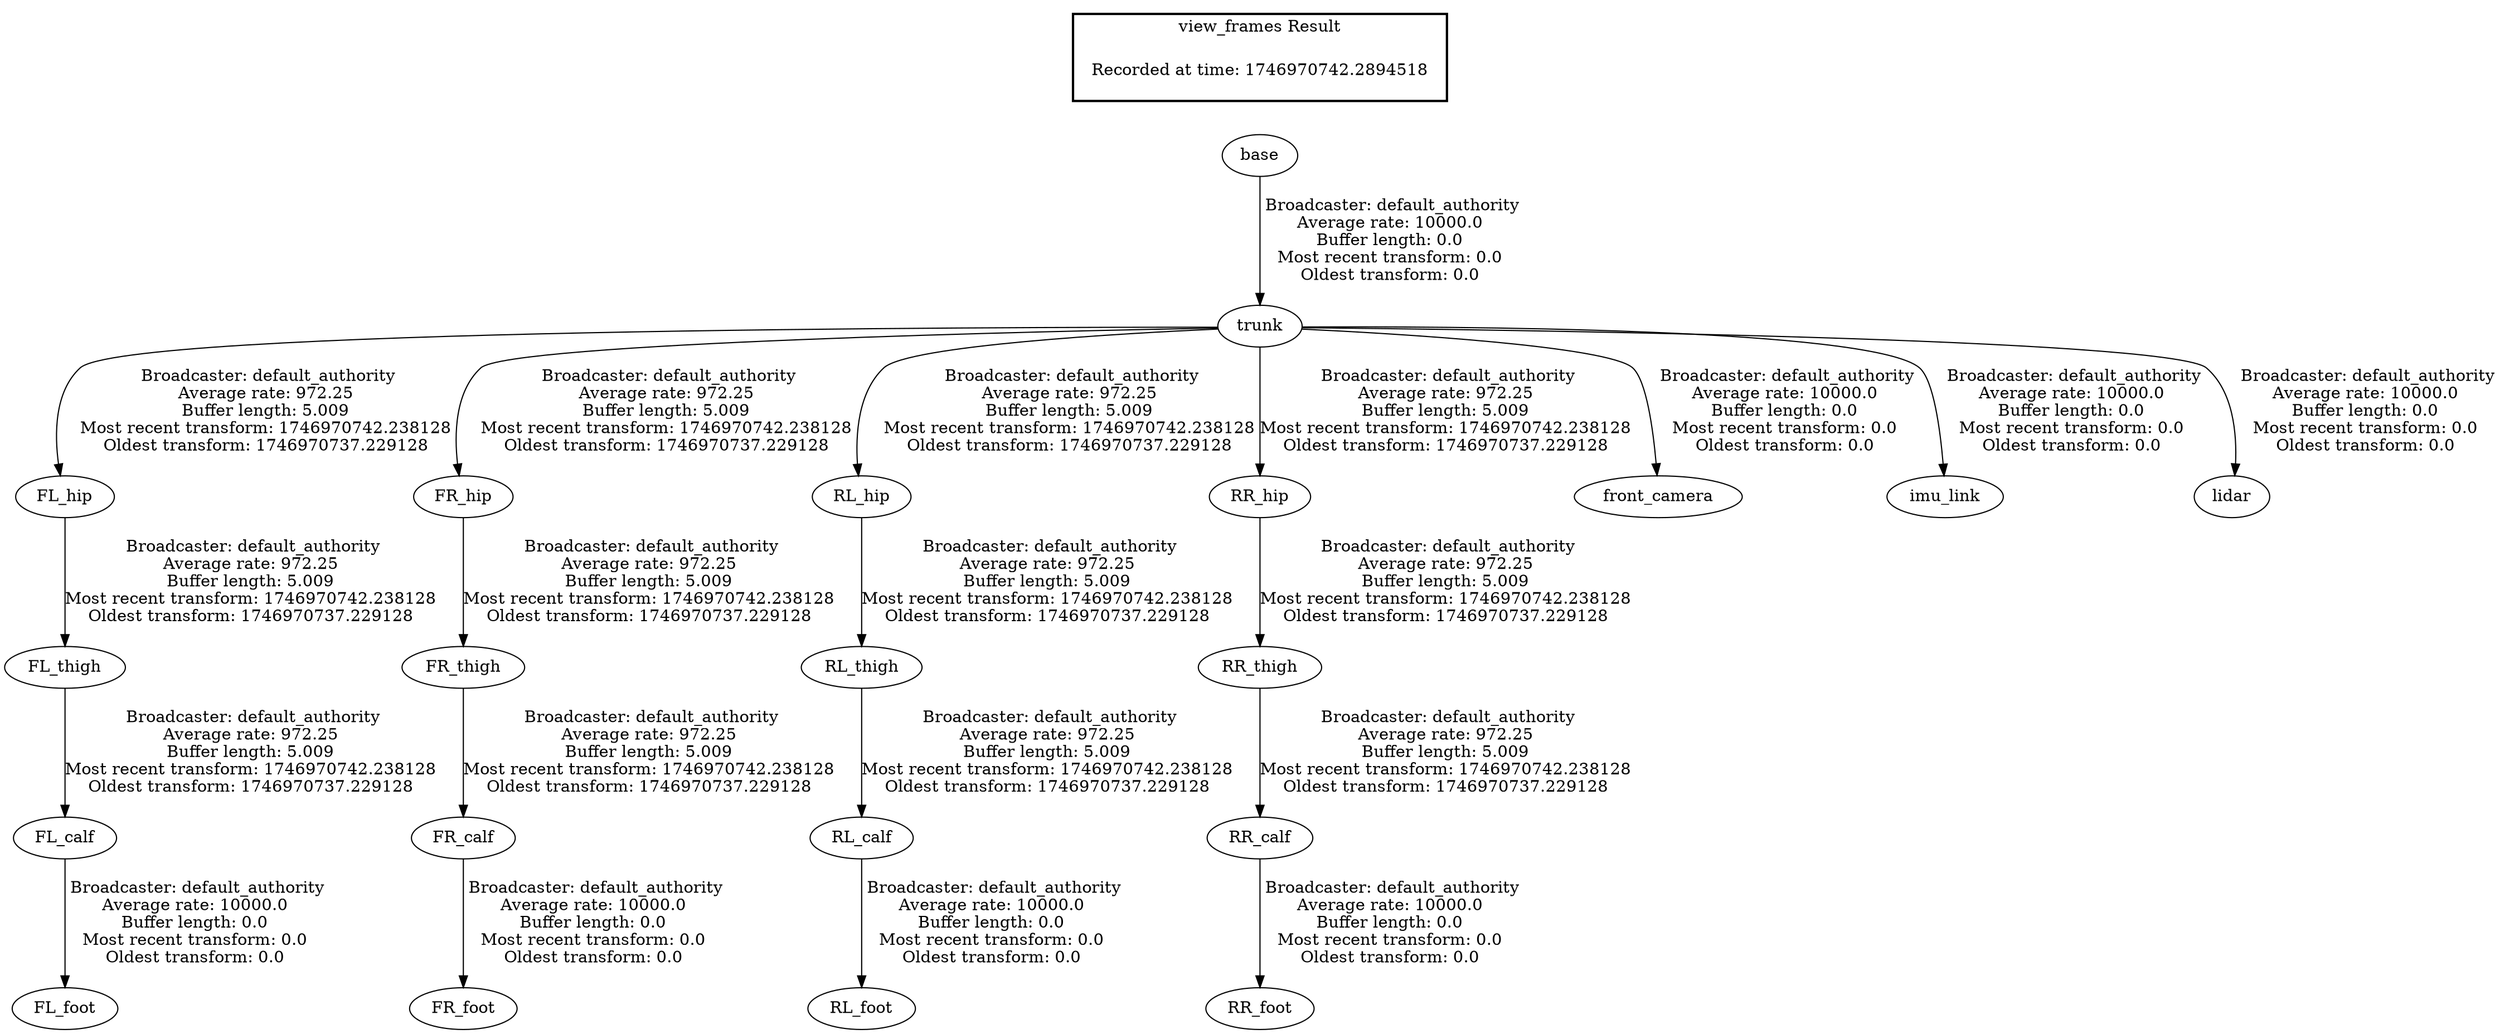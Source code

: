 digraph G {
"FL_thigh" -> "FL_calf"[label=" Broadcaster: default_authority\nAverage rate: 972.25\nBuffer length: 5.009\nMost recent transform: 1746970742.238128\nOldest transform: 1746970737.229128\n"];
"FL_hip" -> "FL_thigh"[label=" Broadcaster: default_authority\nAverage rate: 972.25\nBuffer length: 5.009\nMost recent transform: 1746970742.238128\nOldest transform: 1746970737.229128\n"];
"trunk" -> "FL_hip"[label=" Broadcaster: default_authority\nAverage rate: 972.25\nBuffer length: 5.009\nMost recent transform: 1746970742.238128\nOldest transform: 1746970737.229128\n"];
"base" -> "trunk"[label=" Broadcaster: default_authority\nAverage rate: 10000.0\nBuffer length: 0.0\nMost recent transform: 0.0\nOldest transform: 0.0\n"];
"FR_thigh" -> "FR_calf"[label=" Broadcaster: default_authority\nAverage rate: 972.25\nBuffer length: 5.009\nMost recent transform: 1746970742.238128\nOldest transform: 1746970737.229128\n"];
"FR_hip" -> "FR_thigh"[label=" Broadcaster: default_authority\nAverage rate: 972.25\nBuffer length: 5.009\nMost recent transform: 1746970742.238128\nOldest transform: 1746970737.229128\n"];
"trunk" -> "FR_hip"[label=" Broadcaster: default_authority\nAverage rate: 972.25\nBuffer length: 5.009\nMost recent transform: 1746970742.238128\nOldest transform: 1746970737.229128\n"];
"RL_thigh" -> "RL_calf"[label=" Broadcaster: default_authority\nAverage rate: 972.25\nBuffer length: 5.009\nMost recent transform: 1746970742.238128\nOldest transform: 1746970737.229128\n"];
"RL_hip" -> "RL_thigh"[label=" Broadcaster: default_authority\nAverage rate: 972.25\nBuffer length: 5.009\nMost recent transform: 1746970742.238128\nOldest transform: 1746970737.229128\n"];
"trunk" -> "RL_hip"[label=" Broadcaster: default_authority\nAverage rate: 972.25\nBuffer length: 5.009\nMost recent transform: 1746970742.238128\nOldest transform: 1746970737.229128\n"];
"RR_thigh" -> "RR_calf"[label=" Broadcaster: default_authority\nAverage rate: 972.25\nBuffer length: 5.009\nMost recent transform: 1746970742.238128\nOldest transform: 1746970737.229128\n"];
"RR_hip" -> "RR_thigh"[label=" Broadcaster: default_authority\nAverage rate: 972.25\nBuffer length: 5.009\nMost recent transform: 1746970742.238128\nOldest transform: 1746970737.229128\n"];
"trunk" -> "RR_hip"[label=" Broadcaster: default_authority\nAverage rate: 972.25\nBuffer length: 5.009\nMost recent transform: 1746970742.238128\nOldest transform: 1746970737.229128\n"];
"trunk" -> "front_camera"[label=" Broadcaster: default_authority\nAverage rate: 10000.0\nBuffer length: 0.0\nMost recent transform: 0.0\nOldest transform: 0.0\n"];
"FL_calf" -> "FL_foot"[label=" Broadcaster: default_authority\nAverage rate: 10000.0\nBuffer length: 0.0\nMost recent transform: 0.0\nOldest transform: 0.0\n"];
"FR_calf" -> "FR_foot"[label=" Broadcaster: default_authority\nAverage rate: 10000.0\nBuffer length: 0.0\nMost recent transform: 0.0\nOldest transform: 0.0\n"];
"RL_calf" -> "RL_foot"[label=" Broadcaster: default_authority\nAverage rate: 10000.0\nBuffer length: 0.0\nMost recent transform: 0.0\nOldest transform: 0.0\n"];
"RR_calf" -> "RR_foot"[label=" Broadcaster: default_authority\nAverage rate: 10000.0\nBuffer length: 0.0\nMost recent transform: 0.0\nOldest transform: 0.0\n"];
"trunk" -> "imu_link"[label=" Broadcaster: default_authority\nAverage rate: 10000.0\nBuffer length: 0.0\nMost recent transform: 0.0\nOldest transform: 0.0\n"];
"trunk" -> "lidar"[label=" Broadcaster: default_authority\nAverage rate: 10000.0\nBuffer length: 0.0\nMost recent transform: 0.0\nOldest transform: 0.0\n"];
edge [style=invis];
 subgraph cluster_legend { style=bold; color=black; label ="view_frames Result";
"Recorded at time: 1746970742.2894518"[ shape=plaintext ] ;
}->"base";
}